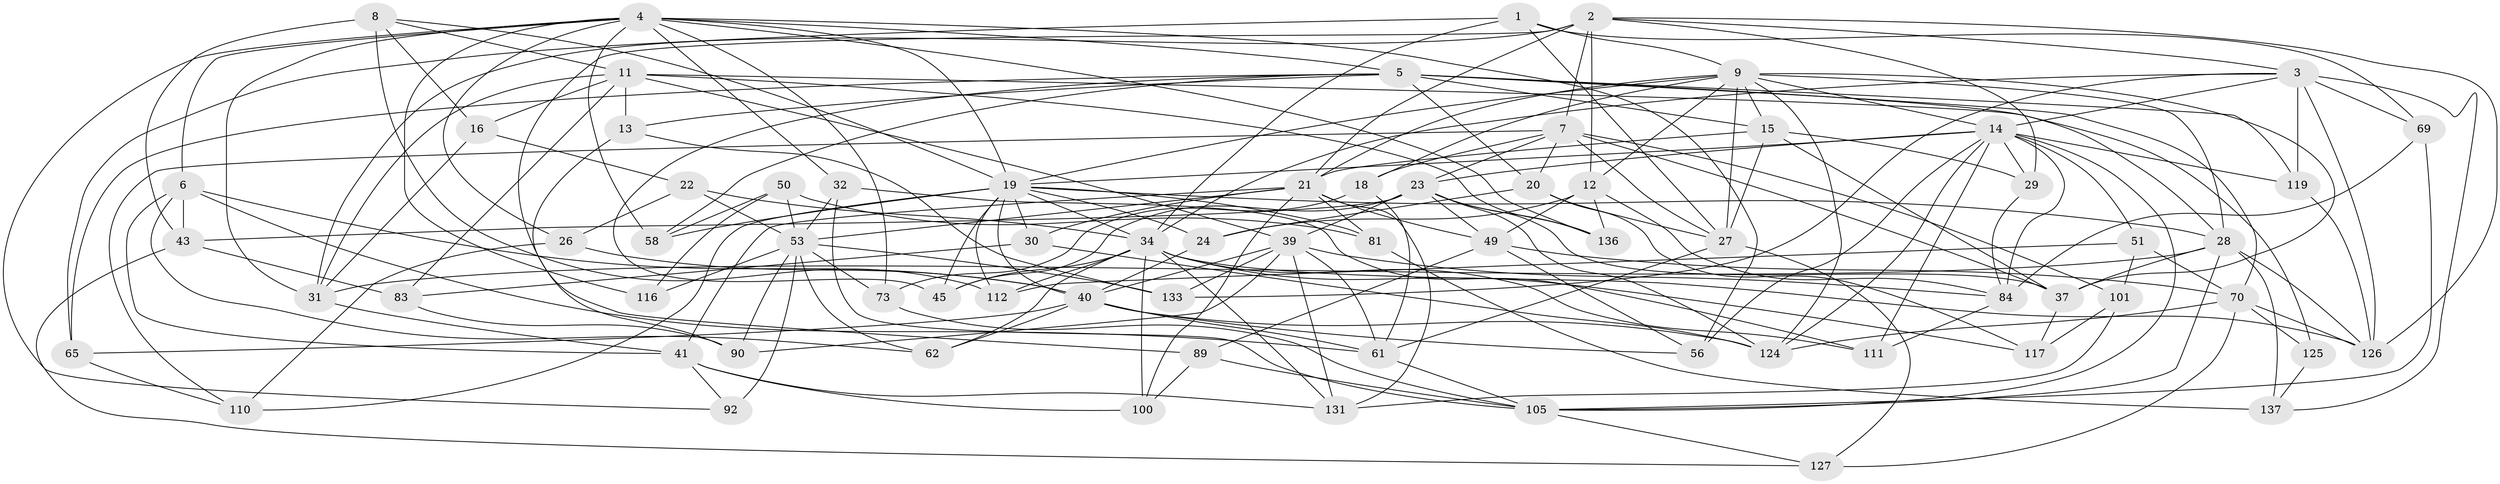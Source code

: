 // original degree distribution, {4: 1.0}
// Generated by graph-tools (version 1.1) at 2025/20/03/04/25 18:20:35]
// undirected, 71 vertices, 206 edges
graph export_dot {
graph [start="1"]
  node [color=gray90,style=filled];
  1 [super="+79"];
  2 [super="+82+108"];
  3 [super="+99+107"];
  4 [super="+85+115+10"];
  5 [super="+17+67+80"];
  6 [super="+44"];
  7 [super="+91+25"];
  8 [super="+75"];
  9 [super="+114+35"];
  11 [super="+46"];
  12 [super="+33"];
  13;
  14 [super="+68+78+86"];
  15 [super="+66"];
  16;
  18;
  19 [super="+96+48+72"];
  20 [super="+57"];
  21 [super="+109+93"];
  22;
  23 [super="+36+97"];
  24;
  26;
  27 [super="+63"];
  28 [super="+77+120"];
  29;
  30;
  31 [super="+87"];
  32;
  34 [super="+55+76+88"];
  37 [super="+123"];
  39 [super="+52"];
  40 [super="+95+47"];
  41 [super="+106"];
  43 [super="+128"];
  45;
  49 [super="+102"];
  50;
  51;
  53 [super="+59+74+104"];
  56;
  58;
  61 [super="+121"];
  62;
  65;
  69;
  70 [super="+71+129"];
  73;
  81;
  83;
  84 [super="+94"];
  89;
  90;
  92;
  100;
  101;
  105 [super="+118"];
  110;
  111;
  112;
  116;
  117;
  119;
  124 [super="+141"];
  125;
  126 [super="+135"];
  127;
  131 [super="+140"];
  133;
  136;
  137;
  1 -- 69;
  1 -- 65;
  1 -- 9 [weight=2];
  1 -- 27;
  1 -- 34;
  2 -- 7;
  2 -- 89;
  2 -- 21;
  2 -- 29;
  2 -- 3;
  2 -- 12;
  2 -- 126;
  2 -- 31;
  3 -- 34;
  3 -- 133;
  3 -- 137;
  3 -- 69;
  3 -- 119;
  3 -- 126;
  3 -- 14;
  4 -- 58;
  4 -- 116;
  4 -- 73;
  4 -- 26;
  4 -- 92;
  4 -- 31;
  4 -- 32;
  4 -- 136;
  4 -- 5;
  4 -- 56;
  4 -- 19;
  4 -- 6;
  5 -- 58;
  5 -- 45;
  5 -- 28;
  5 -- 65;
  5 -- 20;
  5 -- 15;
  5 -- 13;
  5 -- 119;
  5 -- 70;
  6 -- 62;
  6 -- 40;
  6 -- 61;
  6 -- 41;
  6 -- 43;
  7 -- 37;
  7 -- 101;
  7 -- 18;
  7 -- 20;
  7 -- 110;
  7 -- 27;
  7 -- 23;
  8 -- 43 [weight=2];
  8 -- 16;
  8 -- 112;
  8 -- 19;
  8 -- 11;
  9 -- 124;
  9 -- 37;
  9 -- 28;
  9 -- 27;
  9 -- 12;
  9 -- 14;
  9 -- 15;
  9 -- 18;
  9 -- 19;
  9 -- 21;
  11 -- 125;
  11 -- 39;
  11 -- 13;
  11 -- 16;
  11 -- 83;
  11 -- 136;
  11 -- 31;
  12 -- 49;
  12 -- 24;
  12 -- 136;
  12 -- 84;
  13 -- 133;
  13 -- 90;
  14 -- 56;
  14 -- 105;
  14 -- 124;
  14 -- 111;
  14 -- 51;
  14 -- 84;
  14 -- 19;
  14 -- 119;
  14 -- 29;
  14 -- 23;
  15 -- 27;
  15 -- 21;
  15 -- 29;
  15 -- 37;
  16 -- 22;
  16 -- 31;
  18 -- 61;
  18 -- 73;
  19 -- 40;
  19 -- 24;
  19 -- 34;
  19 -- 58;
  19 -- 112;
  19 -- 81;
  19 -- 110;
  19 -- 28;
  19 -- 45;
  19 -- 30;
  20 -- 117;
  20 -- 27 [weight=2];
  20 -- 24;
  21 -- 81;
  21 -- 49;
  21 -- 41;
  21 -- 30;
  21 -- 100;
  21 -- 53;
  21 -- 131;
  22 -- 26;
  22 -- 53;
  22 -- 34;
  23 -- 136;
  23 -- 39 [weight=2];
  23 -- 49;
  23 -- 37;
  23 -- 43;
  23 -- 45;
  23 -- 124;
  24 -- 40;
  26 -- 110;
  26 -- 40;
  27 -- 127;
  27 -- 61;
  28 -- 31;
  28 -- 137;
  28 -- 105;
  28 -- 37;
  28 -- 126;
  29 -- 84;
  30 -- 83;
  30 -- 124;
  31 -- 41;
  32 -- 111;
  32 -- 53;
  32 -- 105;
  34 -- 112;
  34 -- 62;
  34 -- 100;
  34 -- 126;
  34 -- 131;
  34 -- 117;
  34 -- 45;
  34 -- 111;
  37 -- 117;
  39 -- 131 [weight=2];
  39 -- 133;
  39 -- 84;
  39 -- 90;
  39 -- 61;
  39 -- 40;
  40 -- 61;
  40 -- 65;
  40 -- 56;
  40 -- 62;
  40 -- 124;
  41 -- 131;
  41 -- 100;
  41 -- 92;
  43 -- 127;
  43 -- 83;
  49 -- 89;
  49 -- 56;
  49 -- 70;
  50 -- 58;
  50 -- 116;
  50 -- 81;
  50 -- 53;
  51 -- 112;
  51 -- 101;
  51 -- 70;
  53 -- 116 [weight=2];
  53 -- 92 [weight=2];
  53 -- 90;
  53 -- 133;
  53 -- 73;
  53 -- 62;
  61 -- 105;
  65 -- 110;
  69 -- 84;
  69 -- 105;
  70 -- 125 [weight=2];
  70 -- 124;
  70 -- 127;
  70 -- 126;
  73 -- 105;
  81 -- 137;
  83 -- 90;
  84 -- 111;
  89 -- 100;
  89 -- 105;
  101 -- 117;
  101 -- 131;
  105 -- 127;
  119 -- 126;
  125 -- 137;
}
